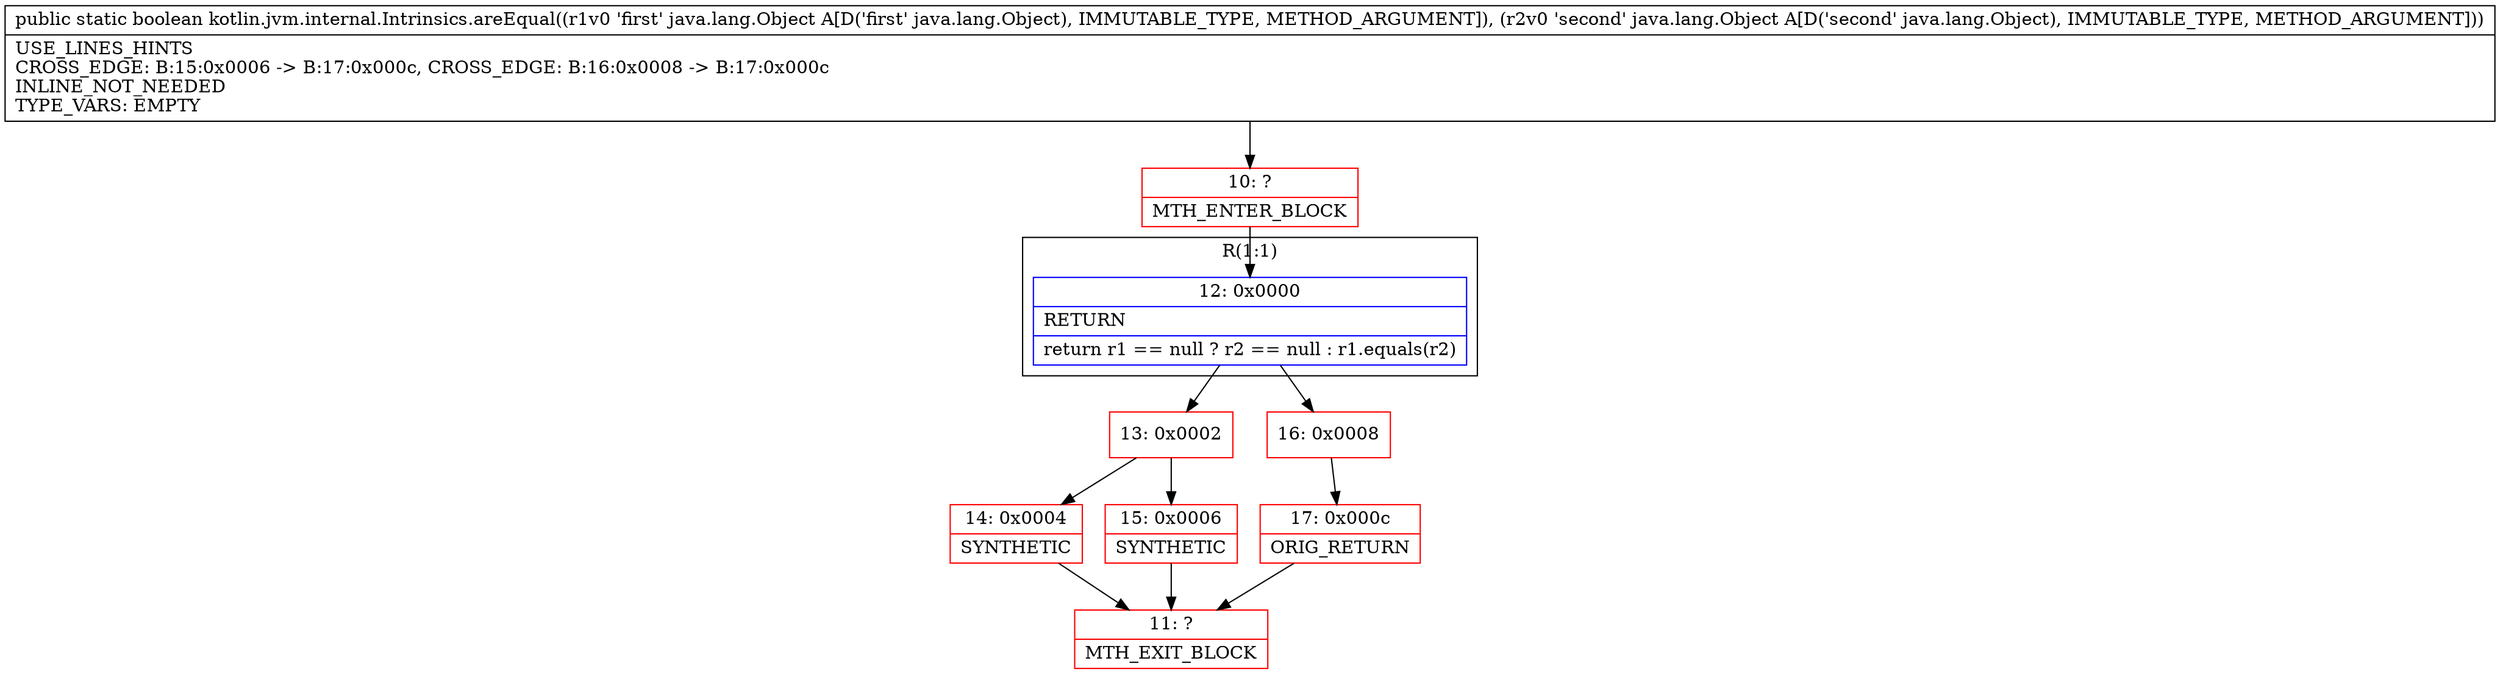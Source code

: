digraph "CFG forkotlin.jvm.internal.Intrinsics.areEqual(Ljava\/lang\/Object;Ljava\/lang\/Object;)Z" {
subgraph cluster_Region_449061411 {
label = "R(1:1)";
node [shape=record,color=blue];
Node_12 [shape=record,label="{12\:\ 0x0000|RETURN\l|return r1 == null ? r2 == null : r1.equals(r2)\l}"];
}
Node_10 [shape=record,color=red,label="{10\:\ ?|MTH_ENTER_BLOCK\l}"];
Node_13 [shape=record,color=red,label="{13\:\ 0x0002}"];
Node_14 [shape=record,color=red,label="{14\:\ 0x0004|SYNTHETIC\l}"];
Node_11 [shape=record,color=red,label="{11\:\ ?|MTH_EXIT_BLOCK\l}"];
Node_15 [shape=record,color=red,label="{15\:\ 0x0006|SYNTHETIC\l}"];
Node_16 [shape=record,color=red,label="{16\:\ 0x0008}"];
Node_17 [shape=record,color=red,label="{17\:\ 0x000c|ORIG_RETURN\l}"];
MethodNode[shape=record,label="{public static boolean kotlin.jvm.internal.Intrinsics.areEqual((r1v0 'first' java.lang.Object A[D('first' java.lang.Object), IMMUTABLE_TYPE, METHOD_ARGUMENT]), (r2v0 'second' java.lang.Object A[D('second' java.lang.Object), IMMUTABLE_TYPE, METHOD_ARGUMENT]))  | USE_LINES_HINTS\lCROSS_EDGE: B:15:0x0006 \-\> B:17:0x000c, CROSS_EDGE: B:16:0x0008 \-\> B:17:0x000c\lINLINE_NOT_NEEDED\lTYPE_VARS: EMPTY\l}"];
MethodNode -> Node_10;Node_12 -> Node_13;
Node_12 -> Node_16;
Node_10 -> Node_12;
Node_13 -> Node_14;
Node_13 -> Node_15;
Node_14 -> Node_11;
Node_15 -> Node_11;
Node_16 -> Node_17;
Node_17 -> Node_11;
}

